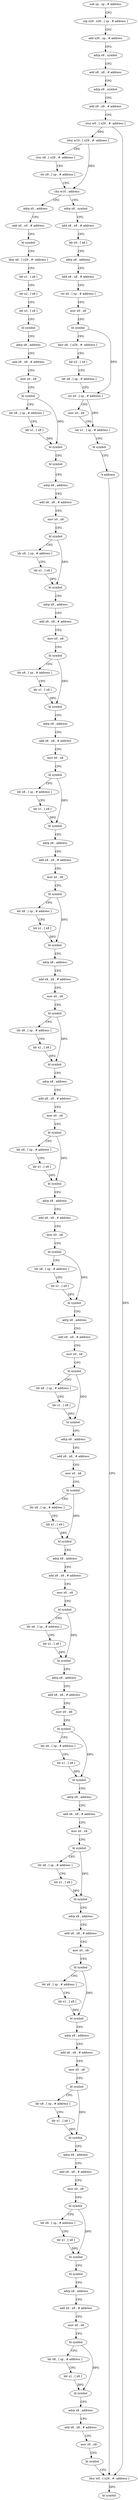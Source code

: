digraph "func" {
"4204636" [label = "sub sp , sp , # address" ]
"4204640" [label = "stp x29 , x30 , [ sp , # address ]" ]
"4204644" [label = "add x29 , sp , # address" ]
"4204648" [label = "adrp x8 , symbol" ]
"4204652" [label = "add x8 , x8 , # address" ]
"4204656" [label = "adrp x9 , symbol" ]
"4204660" [label = "add x9 , x9 , # address" ]
"4204664" [label = "stur w0 , [ x29 , #- address ]" ]
"4204668" [label = "ldur w10 , [ x29 , #- address ]" ]
"4204672" [label = "stur x8 , [ x29 , #- address ]" ]
"4204676" [label = "str x9 , [ sp , # address ]" ]
"4204680" [label = "cbz w10 , address" ]
"4204748" [label = "adrp x0 , address" ]
"4204684" [label = "adrp x8 , symbol" ]
"4204752" [label = "add x0 , x0 , # address" ]
"4204756" [label = "bl symbol" ]
"4204760" [label = "ldur x8 , [ x29 , #- address ]" ]
"4204764" [label = "ldr x1 , [ x8 ]" ]
"4204768" [label = "ldr x2 , [ x8 ]" ]
"4204772" [label = "ldr x3 , [ x8 ]" ]
"4204776" [label = "bl symbol" ]
"4204780" [label = "adrp x8 , address" ]
"4204784" [label = "add x8 , x8 , # address" ]
"4204788" [label = "mov x0 , x8" ]
"4204792" [label = "bl symbol" ]
"4204796" [label = "ldr x8 , [ sp , # address ]" ]
"4204800" [label = "ldr x1 , [ x8 ]" ]
"4204804" [label = "bl symbol" ]
"4204808" [label = "bl symbol" ]
"4204812" [label = "adrp x8 , address" ]
"4204816" [label = "add x8 , x8 , # address" ]
"4204820" [label = "mov x0 , x8" ]
"4204824" [label = "bl symbol" ]
"4204828" [label = "ldr x8 , [ sp , # address ]" ]
"4204832" [label = "ldr x1 , [ x8 ]" ]
"4204836" [label = "bl symbol" ]
"4204840" [label = "adrp x8 , address" ]
"4204844" [label = "add x8 , x8 , # address" ]
"4204848" [label = "mov x0 , x8" ]
"4204852" [label = "bl symbol" ]
"4204856" [label = "ldr x8 , [ sp , # address ]" ]
"4204860" [label = "ldr x1 , [ x8 ]" ]
"4204864" [label = "bl symbol" ]
"4204868" [label = "adrp x8 , address" ]
"4204872" [label = "add x8 , x8 , # address" ]
"4204876" [label = "mov x0 , x8" ]
"4204880" [label = "bl symbol" ]
"4204884" [label = "ldr x8 , [ sp , # address ]" ]
"4204888" [label = "ldr x1 , [ x8 ]" ]
"4204892" [label = "bl symbol" ]
"4204896" [label = "adrp x8 , address" ]
"4204900" [label = "add x8 , x8 , # address" ]
"4204904" [label = "mov x0 , x8" ]
"4204908" [label = "bl symbol" ]
"4204912" [label = "ldr x8 , [ sp , # address ]" ]
"4204916" [label = "ldr x1 , [ x8 ]" ]
"4204920" [label = "bl symbol" ]
"4204924" [label = "adrp x8 , address" ]
"4204928" [label = "add x8 , x8 , # address" ]
"4204932" [label = "mov x0 , x8" ]
"4204936" [label = "bl symbol" ]
"4204940" [label = "ldr x8 , [ sp , # address ]" ]
"4204944" [label = "ldr x1 , [ x8 ]" ]
"4204948" [label = "bl symbol" ]
"4204952" [label = "adrp x8 , address" ]
"4204956" [label = "add x8 , x8 , # address" ]
"4204960" [label = "mov x0 , x8" ]
"4204964" [label = "bl symbol" ]
"4204968" [label = "ldr x8 , [ sp , # address ]" ]
"4204972" [label = "ldr x1 , [ x8 ]" ]
"4204976" [label = "bl symbol" ]
"4204980" [label = "adrp x8 , address" ]
"4204984" [label = "add x8 , x8 , # address" ]
"4204988" [label = "mov x0 , x8" ]
"4204992" [label = "bl symbol" ]
"4204996" [label = "ldr x8 , [ sp , # address ]" ]
"4205000" [label = "ldr x1 , [ x8 ]" ]
"4205004" [label = "bl symbol" ]
"4205008" [label = "adrp x8 , address" ]
"4205012" [label = "add x8 , x8 , # address" ]
"4205016" [label = "mov x0 , x8" ]
"4205020" [label = "bl symbol" ]
"4205024" [label = "ldr x8 , [ sp , # address ]" ]
"4205028" [label = "ldr x1 , [ x8 ]" ]
"4205032" [label = "bl symbol" ]
"4205036" [label = "adrp x8 , address" ]
"4205040" [label = "add x8 , x8 , # address" ]
"4205044" [label = "mov x0 , x8" ]
"4205048" [label = "bl symbol" ]
"4205052" [label = "ldr x8 , [ sp , # address ]" ]
"4205056" [label = "ldr x1 , [ x8 ]" ]
"4205060" [label = "bl symbol" ]
"4205064" [label = "adrp x8 , address" ]
"4205068" [label = "add x8 , x8 , # address" ]
"4205072" [label = "mov x0 , x8" ]
"4205076" [label = "bl symbol" ]
"4205080" [label = "ldr x8 , [ sp , # address ]" ]
"4205084" [label = "ldr x1 , [ x8 ]" ]
"4205088" [label = "bl symbol" ]
"4205092" [label = "adrp x8 , address" ]
"4205096" [label = "add x8 , x8 , # address" ]
"4205100" [label = "mov x0 , x8" ]
"4205104" [label = "bl symbol" ]
"4205108" [label = "ldr x8 , [ sp , # address ]" ]
"4205112" [label = "ldr x1 , [ x8 ]" ]
"4205116" [label = "bl symbol" ]
"4205120" [label = "adrp x8 , address" ]
"4205124" [label = "add x8 , x8 , # address" ]
"4205128" [label = "mov x0 , x8" ]
"4205132" [label = "bl symbol" ]
"4205136" [label = "ldr x8 , [ sp , # address ]" ]
"4205140" [label = "ldr x1 , [ x8 ]" ]
"4205144" [label = "bl symbol" ]
"4205148" [label = "adrp x8 , address" ]
"4205152" [label = "add x8 , x8 , # address" ]
"4205156" [label = "mov x0 , x8" ]
"4205160" [label = "bl symbol" ]
"4205164" [label = "ldr x8 , [ sp , # address ]" ]
"4205168" [label = "ldr x1 , [ x8 ]" ]
"4205172" [label = "bl symbol" ]
"4205176" [label = "adrp x8 , address" ]
"4205180" [label = "add x8 , x8 , # address" ]
"4205184" [label = "mov x0 , x8" ]
"4205188" [label = "bl symbol" ]
"4205192" [label = "ldr x8 , [ sp , # address ]" ]
"4205196" [label = "ldr x1 , [ x8 ]" ]
"4205200" [label = "bl symbol" ]
"4205204" [label = "adrp x8 , address" ]
"4205208" [label = "add x8 , x8 , # address" ]
"4205212" [label = "mov x0 , x8" ]
"4205216" [label = "bl symbol" ]
"4205220" [label = "ldr x8 , [ sp , # address ]" ]
"4205224" [label = "ldr x1 , [ x8 ]" ]
"4205228" [label = "bl symbol" ]
"4205232" [label = "bl symbol" ]
"4205236" [label = "adrp x8 , address" ]
"4205240" [label = "add x8 , x8 , # address" ]
"4205244" [label = "mov x0 , x8" ]
"4205248" [label = "bl symbol" ]
"4205252" [label = "ldr x8 , [ sp , # address ]" ]
"4205256" [label = "ldr x1 , [ x8 ]" ]
"4205260" [label = "bl symbol" ]
"4205264" [label = "adrp x8 , address" ]
"4205268" [label = "add x8 , x8 , # address" ]
"4205272" [label = "mov x0 , x8" ]
"4205276" [label = "bl symbol" ]
"4205280" [label = "ldur w0 , [ x29 , #- address ]" ]
"4204688" [label = "add x8 , x8 , # address" ]
"4204692" [label = "ldr x0 , [ x8 ]" ]
"4204696" [label = "adrp x8 , address" ]
"4204700" [label = "add x8 , x8 , # address" ]
"4204704" [label = "str x0 , [ sp , # address ]" ]
"4204708" [label = "mov x0 , x8" ]
"4204712" [label = "bl symbol" ]
"4204716" [label = "ldur x8 , [ x29 , #- address ]" ]
"4204720" [label = "ldr x2 , [ x8 ]" ]
"4204724" [label = "ldr x9 , [ sp , # address ]" ]
"4204728" [label = "str x0 , [ sp , # address ]" ]
"4204732" [label = "mov x0 , x9" ]
"4204736" [label = "ldr x1 , [ sp , # address ]" ]
"4204740" [label = "bl symbol" ]
"4204744" [label = "b address" ]
"4205284" [label = "bl symbol" ]
"4204636" -> "4204640" [ label = "CFG" ]
"4204640" -> "4204644" [ label = "CFG" ]
"4204644" -> "4204648" [ label = "CFG" ]
"4204648" -> "4204652" [ label = "CFG" ]
"4204652" -> "4204656" [ label = "CFG" ]
"4204656" -> "4204660" [ label = "CFG" ]
"4204660" -> "4204664" [ label = "CFG" ]
"4204664" -> "4204668" [ label = "DFG" ]
"4204664" -> "4205280" [ label = "DFG" ]
"4204668" -> "4204672" [ label = "CFG" ]
"4204668" -> "4204680" [ label = "DFG" ]
"4204672" -> "4204676" [ label = "CFG" ]
"4204676" -> "4204680" [ label = "CFG" ]
"4204680" -> "4204748" [ label = "CFG" ]
"4204680" -> "4204684" [ label = "CFG" ]
"4204748" -> "4204752" [ label = "CFG" ]
"4204684" -> "4204688" [ label = "CFG" ]
"4204752" -> "4204756" [ label = "CFG" ]
"4204756" -> "4204760" [ label = "CFG" ]
"4204760" -> "4204764" [ label = "CFG" ]
"4204764" -> "4204768" [ label = "CFG" ]
"4204768" -> "4204772" [ label = "CFG" ]
"4204772" -> "4204776" [ label = "CFG" ]
"4204776" -> "4204780" [ label = "CFG" ]
"4204780" -> "4204784" [ label = "CFG" ]
"4204784" -> "4204788" [ label = "CFG" ]
"4204788" -> "4204792" [ label = "CFG" ]
"4204792" -> "4204796" [ label = "CFG" ]
"4204792" -> "4204804" [ label = "DFG" ]
"4204796" -> "4204800" [ label = "CFG" ]
"4204800" -> "4204804" [ label = "DFG" ]
"4204804" -> "4204808" [ label = "CFG" ]
"4204808" -> "4204812" [ label = "CFG" ]
"4204812" -> "4204816" [ label = "CFG" ]
"4204816" -> "4204820" [ label = "CFG" ]
"4204820" -> "4204824" [ label = "CFG" ]
"4204824" -> "4204828" [ label = "CFG" ]
"4204824" -> "4204836" [ label = "DFG" ]
"4204828" -> "4204832" [ label = "CFG" ]
"4204832" -> "4204836" [ label = "DFG" ]
"4204836" -> "4204840" [ label = "CFG" ]
"4204840" -> "4204844" [ label = "CFG" ]
"4204844" -> "4204848" [ label = "CFG" ]
"4204848" -> "4204852" [ label = "CFG" ]
"4204852" -> "4204856" [ label = "CFG" ]
"4204852" -> "4204864" [ label = "DFG" ]
"4204856" -> "4204860" [ label = "CFG" ]
"4204860" -> "4204864" [ label = "DFG" ]
"4204864" -> "4204868" [ label = "CFG" ]
"4204868" -> "4204872" [ label = "CFG" ]
"4204872" -> "4204876" [ label = "CFG" ]
"4204876" -> "4204880" [ label = "CFG" ]
"4204880" -> "4204884" [ label = "CFG" ]
"4204880" -> "4204892" [ label = "DFG" ]
"4204884" -> "4204888" [ label = "CFG" ]
"4204888" -> "4204892" [ label = "DFG" ]
"4204892" -> "4204896" [ label = "CFG" ]
"4204896" -> "4204900" [ label = "CFG" ]
"4204900" -> "4204904" [ label = "CFG" ]
"4204904" -> "4204908" [ label = "CFG" ]
"4204908" -> "4204912" [ label = "CFG" ]
"4204908" -> "4204920" [ label = "DFG" ]
"4204912" -> "4204916" [ label = "CFG" ]
"4204916" -> "4204920" [ label = "DFG" ]
"4204920" -> "4204924" [ label = "CFG" ]
"4204924" -> "4204928" [ label = "CFG" ]
"4204928" -> "4204932" [ label = "CFG" ]
"4204932" -> "4204936" [ label = "CFG" ]
"4204936" -> "4204940" [ label = "CFG" ]
"4204936" -> "4204948" [ label = "DFG" ]
"4204940" -> "4204944" [ label = "CFG" ]
"4204944" -> "4204948" [ label = "DFG" ]
"4204948" -> "4204952" [ label = "CFG" ]
"4204952" -> "4204956" [ label = "CFG" ]
"4204956" -> "4204960" [ label = "CFG" ]
"4204960" -> "4204964" [ label = "CFG" ]
"4204964" -> "4204968" [ label = "CFG" ]
"4204964" -> "4204976" [ label = "DFG" ]
"4204968" -> "4204972" [ label = "CFG" ]
"4204972" -> "4204976" [ label = "DFG" ]
"4204976" -> "4204980" [ label = "CFG" ]
"4204980" -> "4204984" [ label = "CFG" ]
"4204984" -> "4204988" [ label = "CFG" ]
"4204988" -> "4204992" [ label = "CFG" ]
"4204992" -> "4204996" [ label = "CFG" ]
"4204992" -> "4205004" [ label = "DFG" ]
"4204996" -> "4205000" [ label = "CFG" ]
"4205000" -> "4205004" [ label = "DFG" ]
"4205004" -> "4205008" [ label = "CFG" ]
"4205008" -> "4205012" [ label = "CFG" ]
"4205012" -> "4205016" [ label = "CFG" ]
"4205016" -> "4205020" [ label = "CFG" ]
"4205020" -> "4205024" [ label = "CFG" ]
"4205020" -> "4205032" [ label = "DFG" ]
"4205024" -> "4205028" [ label = "CFG" ]
"4205028" -> "4205032" [ label = "DFG" ]
"4205032" -> "4205036" [ label = "CFG" ]
"4205036" -> "4205040" [ label = "CFG" ]
"4205040" -> "4205044" [ label = "CFG" ]
"4205044" -> "4205048" [ label = "CFG" ]
"4205048" -> "4205052" [ label = "CFG" ]
"4205048" -> "4205060" [ label = "DFG" ]
"4205052" -> "4205056" [ label = "CFG" ]
"4205056" -> "4205060" [ label = "DFG" ]
"4205060" -> "4205064" [ label = "CFG" ]
"4205064" -> "4205068" [ label = "CFG" ]
"4205068" -> "4205072" [ label = "CFG" ]
"4205072" -> "4205076" [ label = "CFG" ]
"4205076" -> "4205080" [ label = "CFG" ]
"4205076" -> "4205088" [ label = "DFG" ]
"4205080" -> "4205084" [ label = "CFG" ]
"4205084" -> "4205088" [ label = "DFG" ]
"4205088" -> "4205092" [ label = "CFG" ]
"4205092" -> "4205096" [ label = "CFG" ]
"4205096" -> "4205100" [ label = "CFG" ]
"4205100" -> "4205104" [ label = "CFG" ]
"4205104" -> "4205108" [ label = "CFG" ]
"4205104" -> "4205116" [ label = "DFG" ]
"4205108" -> "4205112" [ label = "CFG" ]
"4205112" -> "4205116" [ label = "DFG" ]
"4205116" -> "4205120" [ label = "CFG" ]
"4205120" -> "4205124" [ label = "CFG" ]
"4205124" -> "4205128" [ label = "CFG" ]
"4205128" -> "4205132" [ label = "CFG" ]
"4205132" -> "4205136" [ label = "CFG" ]
"4205132" -> "4205144" [ label = "DFG" ]
"4205136" -> "4205140" [ label = "CFG" ]
"4205140" -> "4205144" [ label = "DFG" ]
"4205144" -> "4205148" [ label = "CFG" ]
"4205148" -> "4205152" [ label = "CFG" ]
"4205152" -> "4205156" [ label = "CFG" ]
"4205156" -> "4205160" [ label = "CFG" ]
"4205160" -> "4205164" [ label = "CFG" ]
"4205160" -> "4205172" [ label = "DFG" ]
"4205164" -> "4205168" [ label = "CFG" ]
"4205168" -> "4205172" [ label = "DFG" ]
"4205172" -> "4205176" [ label = "CFG" ]
"4205176" -> "4205180" [ label = "CFG" ]
"4205180" -> "4205184" [ label = "CFG" ]
"4205184" -> "4205188" [ label = "CFG" ]
"4205188" -> "4205192" [ label = "CFG" ]
"4205188" -> "4205200" [ label = "DFG" ]
"4205192" -> "4205196" [ label = "CFG" ]
"4205196" -> "4205200" [ label = "DFG" ]
"4205200" -> "4205204" [ label = "CFG" ]
"4205204" -> "4205208" [ label = "CFG" ]
"4205208" -> "4205212" [ label = "CFG" ]
"4205212" -> "4205216" [ label = "CFG" ]
"4205216" -> "4205220" [ label = "CFG" ]
"4205216" -> "4205228" [ label = "DFG" ]
"4205220" -> "4205224" [ label = "CFG" ]
"4205224" -> "4205228" [ label = "DFG" ]
"4205228" -> "4205232" [ label = "CFG" ]
"4205232" -> "4205236" [ label = "CFG" ]
"4205236" -> "4205240" [ label = "CFG" ]
"4205240" -> "4205244" [ label = "CFG" ]
"4205244" -> "4205248" [ label = "CFG" ]
"4205248" -> "4205252" [ label = "CFG" ]
"4205248" -> "4205260" [ label = "DFG" ]
"4205252" -> "4205256" [ label = "CFG" ]
"4205256" -> "4205260" [ label = "DFG" ]
"4205260" -> "4205264" [ label = "CFG" ]
"4205264" -> "4205268" [ label = "CFG" ]
"4205268" -> "4205272" [ label = "CFG" ]
"4205272" -> "4205276" [ label = "CFG" ]
"4205276" -> "4205280" [ label = "CFG" ]
"4205280" -> "4205284" [ label = "DFG" ]
"4204688" -> "4204692" [ label = "CFG" ]
"4204692" -> "4204696" [ label = "CFG" ]
"4204696" -> "4204700" [ label = "CFG" ]
"4204700" -> "4204704" [ label = "CFG" ]
"4204704" -> "4204708" [ label = "CFG" ]
"4204708" -> "4204712" [ label = "CFG" ]
"4204712" -> "4204716" [ label = "CFG" ]
"4204712" -> "4204728" [ label = "DFG" ]
"4204716" -> "4204720" [ label = "CFG" ]
"4204720" -> "4204724" [ label = "CFG" ]
"4204724" -> "4204728" [ label = "CFG" ]
"4204728" -> "4204732" [ label = "CFG" ]
"4204728" -> "4204736" [ label = "DFG" ]
"4204732" -> "4204736" [ label = "CFG" ]
"4204736" -> "4204740" [ label = "CFG" ]
"4204740" -> "4204744" [ label = "CFG" ]
"4204744" -> "4205280" [ label = "CFG" ]
}
